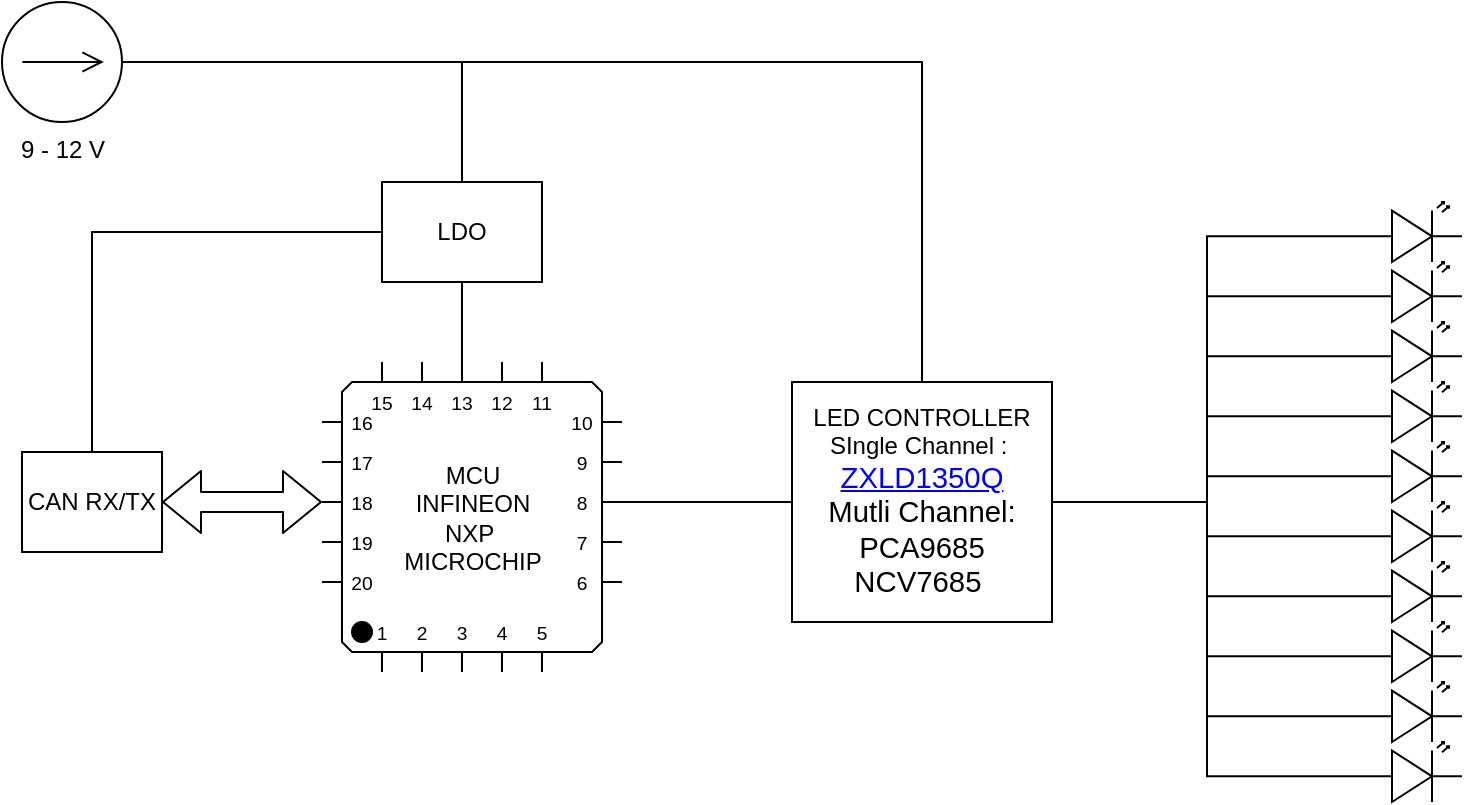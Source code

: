 <mxfile version="15.3.0" type="github"><diagram id="T6ELUb2mL1N-RoZ45L6C" name="Page-1"><mxGraphModel dx="1422" dy="762" grid="1" gridSize="10" guides="1" tooltips="1" connect="1" arrows="1" fold="1" page="1" pageScale="1" pageWidth="850" pageHeight="1100" math="0" shadow="0"><root><mxCell id="0"/><mxCell id="1" parent="0"/><mxCell id="Ef-hdODruIOetG3MJPPk-14" style="edgeStyle=orthogonalEdgeStyle;rounded=0;orthogonalLoop=1;jettySize=auto;html=1;exitX=1;exitY=0.5;exitDx=0;exitDy=0;entryX=0;entryY=0.57;entryDx=0;entryDy=0;entryPerimeter=0;endArrow=none;endFill=0;" parent="1" source="Ef-hdODruIOetG3MJPPk-1" target="Ef-hdODruIOetG3MJPPk-4" edge="1"><mxGeometry relative="1" as="geometry"/></mxCell><mxCell id="Ef-hdODruIOetG3MJPPk-15" style="edgeStyle=orthogonalEdgeStyle;rounded=0;orthogonalLoop=1;jettySize=auto;html=1;exitX=1;exitY=0.5;exitDx=0;exitDy=0;entryX=0;entryY=0.57;entryDx=0;entryDy=0;entryPerimeter=0;endArrow=none;endFill=0;" parent="1" source="Ef-hdODruIOetG3MJPPk-1" target="Ef-hdODruIOetG3MJPPk-5" edge="1"><mxGeometry relative="1" as="geometry"/></mxCell><mxCell id="Ef-hdODruIOetG3MJPPk-16" style="edgeStyle=orthogonalEdgeStyle;rounded=0;orthogonalLoop=1;jettySize=auto;html=1;exitX=1;exitY=0.5;exitDx=0;exitDy=0;entryX=0;entryY=0.57;entryDx=0;entryDy=0;entryPerimeter=0;endArrow=none;endFill=0;" parent="1" source="Ef-hdODruIOetG3MJPPk-1" target="Ef-hdODruIOetG3MJPPk-6" edge="1"><mxGeometry relative="1" as="geometry"/></mxCell><mxCell id="Ef-hdODruIOetG3MJPPk-17" style="edgeStyle=orthogonalEdgeStyle;rounded=0;orthogonalLoop=1;jettySize=auto;html=1;exitX=1;exitY=0.5;exitDx=0;exitDy=0;entryX=0;entryY=0.57;entryDx=0;entryDy=0;entryPerimeter=0;endArrow=none;endFill=0;" parent="1" source="Ef-hdODruIOetG3MJPPk-1" target="Ef-hdODruIOetG3MJPPk-3" edge="1"><mxGeometry relative="1" as="geometry"/></mxCell><mxCell id="Ef-hdODruIOetG3MJPPk-18" style="edgeStyle=orthogonalEdgeStyle;rounded=0;orthogonalLoop=1;jettySize=auto;html=1;exitX=1;exitY=0.5;exitDx=0;exitDy=0;entryX=0;entryY=0.57;entryDx=0;entryDy=0;entryPerimeter=0;endArrow=none;endFill=0;" parent="1" source="Ef-hdODruIOetG3MJPPk-1" target="Ef-hdODruIOetG3MJPPk-2" edge="1"><mxGeometry relative="1" as="geometry"/></mxCell><mxCell id="Ef-hdODruIOetG3MJPPk-20" style="edgeStyle=orthogonalEdgeStyle;rounded=0;orthogonalLoop=1;jettySize=auto;html=1;exitX=1;exitY=0.5;exitDx=0;exitDy=0;entryX=0;entryY=0.57;entryDx=0;entryDy=0;entryPerimeter=0;endArrow=none;endFill=0;" parent="1" source="Ef-hdODruIOetG3MJPPk-1" target="Ef-hdODruIOetG3MJPPk-7" edge="1"><mxGeometry relative="1" as="geometry"/></mxCell><mxCell id="Ef-hdODruIOetG3MJPPk-21" style="edgeStyle=orthogonalEdgeStyle;rounded=0;orthogonalLoop=1;jettySize=auto;html=1;exitX=1;exitY=0.5;exitDx=0;exitDy=0;entryX=0;entryY=0.57;entryDx=0;entryDy=0;entryPerimeter=0;endArrow=none;endFill=0;" parent="1" source="Ef-hdODruIOetG3MJPPk-1" target="Ef-hdODruIOetG3MJPPk-8" edge="1"><mxGeometry relative="1" as="geometry"/></mxCell><mxCell id="Ef-hdODruIOetG3MJPPk-22" style="edgeStyle=orthogonalEdgeStyle;rounded=0;orthogonalLoop=1;jettySize=auto;html=1;exitX=1;exitY=0.5;exitDx=0;exitDy=0;entryX=0;entryY=0.57;entryDx=0;entryDy=0;entryPerimeter=0;endArrow=none;endFill=0;" parent="1" source="Ef-hdODruIOetG3MJPPk-1" target="Ef-hdODruIOetG3MJPPk-9" edge="1"><mxGeometry relative="1" as="geometry"/></mxCell><mxCell id="Ef-hdODruIOetG3MJPPk-23" style="edgeStyle=orthogonalEdgeStyle;rounded=0;orthogonalLoop=1;jettySize=auto;html=1;exitX=1;exitY=0.5;exitDx=0;exitDy=0;entryX=0;entryY=0.57;entryDx=0;entryDy=0;entryPerimeter=0;endArrow=none;endFill=0;" parent="1" source="Ef-hdODruIOetG3MJPPk-1" target="Ef-hdODruIOetG3MJPPk-10" edge="1"><mxGeometry relative="1" as="geometry"/></mxCell><mxCell id="Ef-hdODruIOetG3MJPPk-24" style="edgeStyle=orthogonalEdgeStyle;rounded=0;orthogonalLoop=1;jettySize=auto;html=1;exitX=1;exitY=0.5;exitDx=0;exitDy=0;entryX=0;entryY=0.57;entryDx=0;entryDy=0;entryPerimeter=0;endArrow=none;endFill=0;" parent="1" source="Ef-hdODruIOetG3MJPPk-1" target="Ef-hdODruIOetG3MJPPk-11" edge="1"><mxGeometry relative="1" as="geometry"/></mxCell><mxCell id="Ef-hdODruIOetG3MJPPk-1" value="LED CONTROLLER&lt;br&gt;SIngle Channel :&amp;nbsp;&lt;br&gt;&lt;span style=&quot;font-size: 11.0pt ; font-family: &amp;#34;calibri&amp;#34; , sans-serif&quot;&gt;&lt;a href=&quot;https://www.diodes.com/assets/Datasheets/ZXLD1350Q.pdf&quot;&gt;ZXLD1350Q&lt;/a&gt;&lt;br&gt;Mutli Channel:&lt;br&gt;&lt;/span&gt;&lt;span style=&quot;font-size: 11.0pt ; font-family: &amp;#34;calibri&amp;#34; , sans-serif&quot;&gt;PCA9685&lt;br&gt;&lt;/span&gt;&lt;span style=&quot;font-size: 11.0pt ; font-family: &amp;#34;calibri&amp;#34; , sans-serif&quot;&gt;NCV7685&amp;nbsp;&lt;/span&gt;&lt;span style=&quot;font-size: 11.0pt ; font-family: &amp;#34;calibri&amp;#34; , sans-serif&quot;&gt;&lt;br&gt;&lt;/span&gt;" style="rounded=0;whiteSpace=wrap;html=1;" parent="1" vertex="1"><mxGeometry x="445" y="220" width="130" height="120" as="geometry"/></mxCell><mxCell id="Ef-hdODruIOetG3MJPPk-2" value="" style="verticalLabelPosition=bottom;shadow=0;dashed=0;align=center;html=1;verticalAlign=top;shape=mxgraph.electrical.opto_electronics.led_2;pointerEvents=1;" parent="1" vertex="1"><mxGeometry x="730" y="130" width="50" height="30" as="geometry"/></mxCell><mxCell id="Ef-hdODruIOetG3MJPPk-3" value="" style="verticalLabelPosition=bottom;shadow=0;dashed=0;align=center;html=1;verticalAlign=top;shape=mxgraph.electrical.opto_electronics.led_2;pointerEvents=1;" parent="1" vertex="1"><mxGeometry x="730" y="160" width="50" height="30" as="geometry"/></mxCell><mxCell id="Ef-hdODruIOetG3MJPPk-4" value="" style="verticalLabelPosition=bottom;shadow=0;dashed=0;align=center;html=1;verticalAlign=top;shape=mxgraph.electrical.opto_electronics.led_2;pointerEvents=1;" parent="1" vertex="1"><mxGeometry x="730" y="190" width="50" height="30" as="geometry"/></mxCell><mxCell id="Ef-hdODruIOetG3MJPPk-5" value="" style="verticalLabelPosition=bottom;shadow=0;dashed=0;align=center;html=1;verticalAlign=top;shape=mxgraph.electrical.opto_electronics.led_2;pointerEvents=1;" parent="1" vertex="1"><mxGeometry x="730" y="220" width="50" height="30" as="geometry"/></mxCell><mxCell id="Ef-hdODruIOetG3MJPPk-6" value="" style="verticalLabelPosition=bottom;shadow=0;dashed=0;align=center;html=1;verticalAlign=top;shape=mxgraph.electrical.opto_electronics.led_2;pointerEvents=1;" parent="1" vertex="1"><mxGeometry x="730" y="250" width="50" height="30" as="geometry"/></mxCell><mxCell id="Ef-hdODruIOetG3MJPPk-7" value="" style="verticalLabelPosition=bottom;shadow=0;dashed=0;align=center;html=1;verticalAlign=top;shape=mxgraph.electrical.opto_electronics.led_2;pointerEvents=1;" parent="1" vertex="1"><mxGeometry x="730" y="280" width="50" height="30" as="geometry"/></mxCell><mxCell id="Ef-hdODruIOetG3MJPPk-8" value="" style="verticalLabelPosition=bottom;shadow=0;dashed=0;align=center;html=1;verticalAlign=top;shape=mxgraph.electrical.opto_electronics.led_2;pointerEvents=1;" parent="1" vertex="1"><mxGeometry x="730" y="310" width="50" height="30" as="geometry"/></mxCell><mxCell id="Ef-hdODruIOetG3MJPPk-9" value="" style="verticalLabelPosition=bottom;shadow=0;dashed=0;align=center;html=1;verticalAlign=top;shape=mxgraph.electrical.opto_electronics.led_2;pointerEvents=1;" parent="1" vertex="1"><mxGeometry x="730" y="340" width="50" height="30" as="geometry"/></mxCell><mxCell id="Ef-hdODruIOetG3MJPPk-10" value="" style="verticalLabelPosition=bottom;shadow=0;dashed=0;align=center;html=1;verticalAlign=top;shape=mxgraph.electrical.opto_electronics.led_2;pointerEvents=1;" parent="1" vertex="1"><mxGeometry x="730" y="370" width="50" height="30" as="geometry"/></mxCell><mxCell id="Ef-hdODruIOetG3MJPPk-11" value="" style="verticalLabelPosition=bottom;shadow=0;dashed=0;align=center;html=1;verticalAlign=top;shape=mxgraph.electrical.opto_electronics.led_2;pointerEvents=1;" parent="1" vertex="1"><mxGeometry x="730" y="400" width="50" height="30" as="geometry"/></mxCell><mxCell id="Ef-hdODruIOetG3MJPPk-26" style="edgeStyle=orthogonalEdgeStyle;rounded=0;orthogonalLoop=1;jettySize=auto;html=1;exitX=1;exitY=0.5;exitDx=0;exitDy=0;exitPerimeter=0;entryX=0.5;entryY=0;entryDx=0;entryDy=0;endArrow=none;endFill=0;" parent="1" target="Ef-hdODruIOetG3MJPPk-1" edge="1" source="Ef-hdODruIOetG3MJPPk-25"><mxGeometry relative="1" as="geometry"><mxPoint x="240" y="60" as="sourcePoint"/></mxGeometry></mxCell><mxCell id="y1iE0RzXc6est9WtNPKO-4" style="edgeStyle=orthogonalEdgeStyle;rounded=0;orthogonalLoop=1;jettySize=auto;html=1;exitX=1;exitY=0.5;exitDx=0;exitDy=0;exitPerimeter=0;entryX=0.5;entryY=0;entryDx=0;entryDy=0;endArrow=none;endFill=0;" edge="1" parent="1" source="Ef-hdODruIOetG3MJPPk-25" target="Ef-hdODruIOetG3MJPPk-30"><mxGeometry relative="1" as="geometry"/></mxCell><mxCell id="Ef-hdODruIOetG3MJPPk-25" value="9 - 12 V&lt;br&gt;" style="pointerEvents=1;verticalLabelPosition=bottom;shadow=0;dashed=0;align=center;html=1;verticalAlign=top;shape=mxgraph.electrical.signal_sources.source;aspect=fixed;points=[[0.5,0,0],[1,0.5,0],[0.5,1,0],[0,0.5,0]];elSignalType=dc1;" parent="1" vertex="1"><mxGeometry x="50" y="30" width="60" height="60" as="geometry"/></mxCell><mxCell id="Ef-hdODruIOetG3MJPPk-28" style="edgeStyle=orthogonalEdgeStyle;rounded=0;orthogonalLoop=1;jettySize=auto;html=1;exitX=1;exitY=0;exitDx=0;exitDy=70;exitPerimeter=0;entryX=0;entryY=0.5;entryDx=0;entryDy=0;endArrow=none;endFill=0;" parent="1" source="Ef-hdODruIOetG3MJPPk-27" target="Ef-hdODruIOetG3MJPPk-1" edge="1"><mxGeometry relative="1" as="geometry"/></mxCell><mxCell id="Ef-hdODruIOetG3MJPPk-27" value="MCU&lt;br&gt;INFINEON&lt;br&gt;NXP&amp;nbsp;&lt;br&gt;MICROCHIP" style="shadow=0;dashed=0;align=center;html=1;strokeWidth=1;shape=mxgraph.electrical.logic_gates.qfp_ic;labelNames=a,b,c,d,e,f,g,h,i,j,k,l,m,n,o,p,q,r,s,t,u,v,w,x,y,z,a1,b1,c1,d1,e1,f1,g1,h1,i1,j1,k1,l1,m1,n1;" parent="1" vertex="1"><mxGeometry x="210" y="210" width="150" height="155" as="geometry"/></mxCell><mxCell id="Ef-hdODruIOetG3MJPPk-35" style="edgeStyle=orthogonalEdgeStyle;rounded=0;orthogonalLoop=1;jettySize=auto;html=1;exitX=0;exitY=0.5;exitDx=0;exitDy=0;entryX=0.5;entryY=0;entryDx=0;entryDy=0;endArrow=none;endFill=0;" parent="1" source="Ef-hdODruIOetG3MJPPk-30" target="Ef-hdODruIOetG3MJPPk-34" edge="1"><mxGeometry relative="1" as="geometry"/></mxCell><mxCell id="y1iE0RzXc6est9WtNPKO-3" style="edgeStyle=orthogonalEdgeStyle;rounded=0;orthogonalLoop=1;jettySize=auto;html=1;exitX=0.5;exitY=1;exitDx=0;exitDy=0;entryX=0;entryY=0;entryDx=70;entryDy=0;entryPerimeter=0;endArrow=none;endFill=0;" edge="1" parent="1" source="Ef-hdODruIOetG3MJPPk-30" target="Ef-hdODruIOetG3MJPPk-27"><mxGeometry relative="1" as="geometry"/></mxCell><mxCell id="Ef-hdODruIOetG3MJPPk-30" value="LDO" style="rounded=0;whiteSpace=wrap;html=1;" parent="1" vertex="1"><mxGeometry x="240" y="120" width="80" height="50" as="geometry"/></mxCell><mxCell id="Ef-hdODruIOetG3MJPPk-34" value="CAN RX/TX" style="rounded=0;whiteSpace=wrap;html=1;" parent="1" vertex="1"><mxGeometry x="60" y="255" width="70" height="50" as="geometry"/></mxCell><mxCell id="y1iE0RzXc6est9WtNPKO-1" value="" style="shape=flexArrow;endArrow=classic;startArrow=classic;html=1;exitX=0;exitY=0;exitDx=0;exitDy=70;exitPerimeter=0;" edge="1" parent="1" source="Ef-hdODruIOetG3MJPPk-27"><mxGeometry width="100" height="100" relative="1" as="geometry"><mxPoint x="130" y="365" as="sourcePoint"/><mxPoint x="130" y="280" as="targetPoint"/><Array as="points"/></mxGeometry></mxCell></root></mxGraphModel></diagram></mxfile>